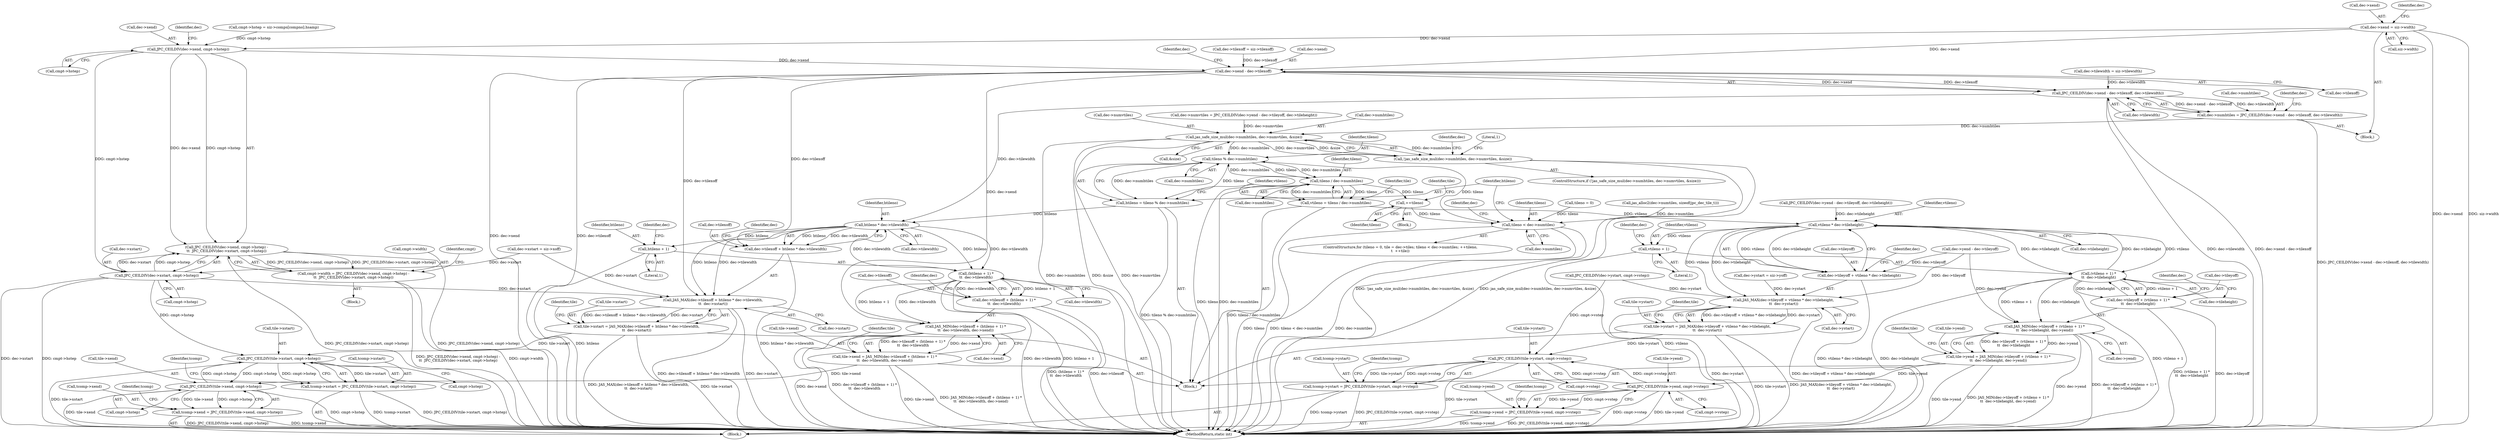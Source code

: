 digraph "0_jasper_ba2b9d000660313af7b692542afbd374c5685865_0@pointer" {
"1000136" [label="(Call,dec->xend = siz->width)"];
"1000285" [label="(Call,JPC_CEILDIV(dec->xend, cmpt->hstep))"];
"1000284" [label="(Call,JPC_CEILDIV(dec->xend, cmpt->hstep) -\n\t\t  JPC_CEILDIV(dec->xstart, cmpt->hstep))"];
"1000280" [label="(Call,cmpt->width = JPC_CEILDIV(dec->xend, cmpt->hstep) -\n\t\t  JPC_CEILDIV(dec->xstart, cmpt->hstep))"];
"1000292" [label="(Call,JPC_CEILDIV(dec->xstart, cmpt->hstep))"];
"1000463" [label="(Call,JAS_MAX(dec->tilexoff + htileno * dec->tilewidth,\n\t\t  dec->xstart))"];
"1000459" [label="(Call,tile->xstart = JAS_MAX(dec->tilexoff + htileno * dec->tilewidth,\n\t\t  dec->xstart))"];
"1000631" [label="(Call,JPC_CEILDIV(tile->xstart, cmpt->hstep))"];
"1000627" [label="(Call,tcomp->xstart = JPC_CEILDIV(tile->xstart, cmpt->hstep))"];
"1000653" [label="(Call,JPC_CEILDIV(tile->xend, cmpt->hstep))"];
"1000649" [label="(Call,tcomp->xend = JPC_CEILDIV(tile->xend, cmpt->hstep))"];
"1000338" [label="(Call,dec->xend - dec->tilexoff)"];
"1000337" [label="(Call,JPC_CEILDIV(dec->xend - dec->tilexoff, dec->tilewidth))"];
"1000333" [label="(Call,dec->numhtiles = JPC_CEILDIV(dec->xend - dec->tilexoff, dec->tilewidth))"];
"1000365" [label="(Call,jas_safe_size_mul(dec->numhtiles, dec->numvtiles, &size))"];
"1000364" [label="(Call,!jas_safe_size_mul(dec->numhtiles, dec->numvtiles, &size))"];
"1000437" [label="(Call,tileno % dec->numhtiles)"];
"1000435" [label="(Call,htileno = tileno % dec->numhtiles)"];
"1000468" [label="(Call,htileno * dec->tilewidth)"];
"1000464" [label="(Call,dec->tilexoff + htileno * dec->tilewidth)"];
"1000502" [label="(Call,(htileno + 1) *\n\t\t  dec->tilewidth)"];
"1000497" [label="(Call,JAS_MIN(dec->tilexoff + (htileno + 1) *\n\t\t  dec->tilewidth, dec->xend))"];
"1000493" [label="(Call,tile->xend = JAS_MIN(dec->tilexoff + (htileno + 1) *\n\t\t  dec->tilewidth, dec->xend))"];
"1000498" [label="(Call,dec->tilexoff + (htileno + 1) *\n\t\t  dec->tilewidth)"];
"1000503" [label="(Call,htileno + 1)"];
"1000444" [label="(Call,tileno / dec->numhtiles)"];
"1000430" [label="(Call,++tileno)"];
"1000424" [label="(Call,tileno < dec->numtiles)"];
"1000442" [label="(Call,vtileno = tileno / dec->numhtiles)"];
"1000485" [label="(Call,vtileno * dec->tileheight)"];
"1000480" [label="(Call,JAS_MAX(dec->tileyoff + vtileno * dec->tileheight,\n\t\t  dec->ystart))"];
"1000476" [label="(Call,tile->ystart = JAS_MAX(dec->tileyoff + vtileno * dec->tileheight,\n\t\t  dec->ystart))"];
"1000642" [label="(Call,JPC_CEILDIV(tile->ystart, cmpt->vstep))"];
"1000638" [label="(Call,tcomp->ystart = JPC_CEILDIV(tile->ystart, cmpt->vstep))"];
"1000664" [label="(Call,JPC_CEILDIV(tile->yend, cmpt->vstep))"];
"1000660" [label="(Call,tcomp->yend = JPC_CEILDIV(tile->yend, cmpt->vstep))"];
"1000481" [label="(Call,dec->tileyoff + vtileno * dec->tileheight)"];
"1000521" [label="(Call,(vtileno + 1) *\n\t\t  dec->tileheight)"];
"1000516" [label="(Call,JAS_MIN(dec->tileyoff + (vtileno + 1) *\n\t\t  dec->tileheight, dec->yend))"];
"1000512" [label="(Call,tile->yend = JAS_MIN(dec->tileyoff + (vtileno + 1) *\n\t\t  dec->tileheight, dec->yend))"];
"1000517" [label="(Call,dec->tileyoff + (vtileno + 1) *\n\t\t  dec->tileheight)"];
"1000522" [label="(Call,vtileno + 1)"];
"1000643" [label="(Call,tile->ystart)"];
"1000498" [label="(Call,dec->tilexoff + (htileno + 1) *\n\t\t  dec->tilewidth)"];
"1000482" [label="(Call,dec->tileyoff)"];
"1000435" [label="(Call,htileno = tileno % dec->numhtiles)"];
"1000494" [label="(Call,tile->xend)"];
"1000660" [label="(Call,tcomp->yend = JPC_CEILDIV(tile->yend, cmpt->vstep))"];
"1000284" [label="(Call,JPC_CEILDIV(dec->xend, cmpt->hstep) -\n\t\t  JPC_CEILDIV(dec->xstart, cmpt->hstep))"];
"1000481" [label="(Call,dec->tileyoff + vtileno * dec->tileheight)"];
"1000495" [label="(Identifier,tile)"];
"1000442" [label="(Call,vtileno = tileno / dec->numhtiles)"];
"1000348" [label="(Call,dec->numvtiles = JPC_CEILDIV(dec->yend - dec->tileyoff, dec->tileheight))"];
"1000404" [label="(Call,jas_alloc2(dec->numtiles, sizeof(jpc_dec_tile_t)))"];
"1000491" [label="(Identifier,dec)"];
"1000524" [label="(Literal,1)"];
"1000433" [label="(Identifier,tile)"];
"1000486" [label="(Identifier,vtileno)"];
"1000521" [label="(Call,(vtileno + 1) *\n\t\t  dec->tileheight)"];
"1000487" [label="(Call,dec->tileheight)"];
"1000507" [label="(Identifier,dec)"];
"1000463" [label="(Call,JAS_MAX(dec->tilexoff + htileno * dec->tilewidth,\n\t\t  dec->xstart))"];
"1000499" [label="(Call,dec->tilexoff)"];
"1000522" [label="(Call,vtileno + 1)"];
"1000661" [label="(Call,tcomp->yend)"];
"1000518" [label="(Call,dec->tileyoff)"];
"1000137" [label="(Call,dec->xend)"];
"1000289" [label="(Call,cmpt->hstep)"];
"1000129" [label="(Call,dec->ystart = siz->yoff)"];
"1000516" [label="(Call,JAS_MIN(dec->tileyoff + (vtileno + 1) *\n\t\t  dec->tileheight, dec->yend))"];
"1000628" [label="(Call,tcomp->xstart)"];
"1000337" [label="(Call,JPC_CEILDIV(dec->xend - dec->tilexoff, dec->tilewidth))"];
"1000478" [label="(Identifier,tile)"];
"1000333" [label="(Call,dec->numhtiles = JPC_CEILDIV(dec->xend - dec->tilexoff, dec->tilewidth))"];
"1000424" [label="(Call,tileno < dec->numtiles)"];
"1000311" [label="(Call,JPC_CEILDIV(dec->ystart, cmpt->vstep))"];
"1000292" [label="(Call,JPC_CEILDIV(dec->xstart, cmpt->hstep))"];
"1000377" [label="(Literal,1)"];
"1000445" [label="(Identifier,tileno)"];
"1000465" [label="(Call,dec->tilexoff)"];
"1000505" [label="(Literal,1)"];
"1000688" [label="(MethodReturn,static int)"];
"1000280" [label="(Call,cmpt->width = JPC_CEILDIV(dec->xend, cmpt->hstep) -\n\t\t  JPC_CEILDIV(dec->xstart, cmpt->hstep))"];
"1000665" [label="(Call,tile->yend)"];
"1000474" [label="(Identifier,dec)"];
"1000529" [label="(Identifier,dec)"];
"1000446" [label="(Call,dec->numhtiles)"];
"1000635" [label="(Call,cmpt->hstep)"];
"1000451" [label="(Identifier,tile)"];
"1000649" [label="(Call,tcomp->xend = JPC_CEILDIV(tile->xend, cmpt->hstep))"];
"1000642" [label="(Call,JPC_CEILDIV(tile->ystart, cmpt->vstep))"];
"1000434" [label="(Block,)"];
"1000638" [label="(Call,tcomp->ystart = JPC_CEILDIV(tile->ystart, cmpt->vstep))"];
"1000509" [label="(Call,dec->xend)"];
"1000470" [label="(Call,dec->tilewidth)"];
"1000352" [label="(Call,JPC_CEILDIV(dec->yend - dec->tileyoff, dec->tileheight))"];
"1000476" [label="(Call,tile->ystart = JAS_MAX(dec->tileyoff + vtileno * dec->tileheight,\n\t\t  dec->ystart))"];
"1000429" [label="(Block,)"];
"1000459" [label="(Call,tile->xstart = JAS_MAX(dec->tilexoff + htileno * dec->tilewidth,\n\t\t  dec->xstart))"];
"1000334" [label="(Call,dec->numhtiles)"];
"1000650" [label="(Call,tcomp->xend)"];
"1000469" [label="(Identifier,htileno)"];
"1000473" [label="(Call,dec->xstart)"];
"1000533" [label="(Identifier,tile)"];
"1000490" [label="(Call,dec->ystart)"];
"1000438" [label="(Identifier,tileno)"];
"1000430" [label="(Call,++tileno)"];
"1000285" [label="(Call,JPC_CEILDIV(dec->xend, cmpt->hstep))"];
"1000526" [label="(Identifier,dec)"];
"1000504" [label="(Identifier,htileno)"];
"1000611" [label="(Block,)"];
"1000460" [label="(Call,tile->xstart)"];
"1000678" [label="(Identifier,dec)"];
"1000140" [label="(Call,siz->width)"];
"1000301" [label="(Identifier,cmpt)"];
"1000345" [label="(Call,dec->tilewidth)"];
"1000122" [label="(Call,dec->xstart = siz->xoff)"];
"1000380" [label="(Identifier,dec)"];
"1000414" [label="(ControlStructure,for (tileno = 0, tile = dec->tiles; tileno < dec->numtiles; ++tileno,\n\t  ++tile))"];
"1000662" [label="(Identifier,tcomp)"];
"1000493" [label="(Call,tile->xend = JAS_MIN(dec->tilexoff + (htileno + 1) *\n\t\t  dec->tilewidth, dec->xend))"];
"1000363" [label="(ControlStructure,if (!jas_safe_size_mul(dec->numhtiles, dec->numvtiles, &size)))"];
"1000632" [label="(Call,tile->xstart)"];
"1000444" [label="(Call,tileno / dec->numhtiles)"];
"1000480" [label="(Call,JAS_MAX(dec->tileyoff + vtileno * dec->tileheight,\n\t\t  dec->ystart))"];
"1000426" [label="(Call,dec->numtiles)"];
"1000364" [label="(Call,!jas_safe_size_mul(dec->numhtiles, dec->numvtiles, &size))"];
"1000657" [label="(Call,cmpt->hstep)"];
"1000512" [label="(Call,tile->yend = JAS_MIN(dec->tileyoff + (vtileno + 1) *\n\t\t  dec->tileheight, dec->yend))"];
"1000664" [label="(Call,JPC_CEILDIV(tile->yend, cmpt->vstep))"];
"1000366" [label="(Call,dec->numhtiles)"];
"1000651" [label="(Identifier,tcomp)"];
"1000668" [label="(Call,cmpt->vstep)"];
"1000640" [label="(Identifier,tcomp)"];
"1000339" [label="(Call,dec->xend)"];
"1000523" [label="(Identifier,vtileno)"];
"1000631" [label="(Call,JPC_CEILDIV(tile->xstart, cmpt->hstep))"];
"1000350" [label="(Identifier,dec)"];
"1000431" [label="(Identifier,tileno)"];
"1000497" [label="(Call,JAS_MIN(dec->tilexoff + (htileno + 1) *\n\t\t  dec->tilewidth, dec->xend))"];
"1000627" [label="(Call,tcomp->xstart = JPC_CEILDIV(tile->xstart, cmpt->hstep))"];
"1000639" [label="(Call,tcomp->ystart)"];
"1000258" [label="(Call,cmpt->hstep = siz->comps[compno].hsamp)"];
"1000653" [label="(Call,JPC_CEILDIV(tile->xend, cmpt->hstep))"];
"1000346" [label="(Identifier,dec)"];
"1000281" [label="(Call,cmpt->width)"];
"1000164" [label="(Call,dec->tilexoff = siz->tilexoff)"];
"1000436" [label="(Identifier,htileno)"];
"1000296" [label="(Call,cmpt->hstep)"];
"1000235" [label="(Block,)"];
"1000525" [label="(Call,dec->tileheight)"];
"1000513" [label="(Call,tile->yend)"];
"1000437" [label="(Call,tileno % dec->numhtiles)"];
"1000485" [label="(Call,vtileno * dec->tileheight)"];
"1000293" [label="(Call,dec->xstart)"];
"1000654" [label="(Call,tile->xend)"];
"1000464" [label="(Call,dec->tilexoff + htileno * dec->tilewidth)"];
"1000365" [label="(Call,jas_safe_size_mul(dec->numhtiles, dec->numvtiles, &size))"];
"1000286" [label="(Call,dec->xend)"];
"1000514" [label="(Identifier,tile)"];
"1000502" [label="(Call,(htileno + 1) *\n\t\t  dec->tilewidth)"];
"1000517" [label="(Call,dec->tileyoff + (vtileno + 1) *\n\t\t  dec->tileheight)"];
"1000294" [label="(Identifier,dec)"];
"1000338" [label="(Call,dec->xend - dec->tilexoff)"];
"1000468" [label="(Call,htileno * dec->tilewidth)"];
"1000425" [label="(Identifier,tileno)"];
"1000342" [label="(Call,dec->tilexoff)"];
"1000369" [label="(Call,dec->numvtiles)"];
"1000150" [label="(Call,dec->tilewidth = siz->tilewidth)"];
"1000136" [label="(Call,dec->xend = siz->width)"];
"1000673" [label="(Identifier,tcomp)"];
"1000372" [label="(Call,&size)"];
"1000503" [label="(Call,htileno + 1)"];
"1000506" [label="(Call,dec->tilewidth)"];
"1000646" [label="(Call,cmpt->vstep)"];
"1000477" [label="(Call,tile->ystart)"];
"1000510" [label="(Identifier,dec)"];
"1000416" [label="(Call,tileno = 0)"];
"1000104" [label="(Block,)"];
"1000439" [label="(Call,dec->numhtiles)"];
"1000353" [label="(Call,dec->yend - dec->tileyoff)"];
"1000528" [label="(Call,dec->yend)"];
"1000443" [label="(Identifier,vtileno)"];
"1000145" [label="(Identifier,dec)"];
"1000136" -> "1000104"  [label="AST: "];
"1000136" -> "1000140"  [label="CFG: "];
"1000137" -> "1000136"  [label="AST: "];
"1000140" -> "1000136"  [label="AST: "];
"1000145" -> "1000136"  [label="CFG: "];
"1000136" -> "1000688"  [label="DDG: siz->width"];
"1000136" -> "1000688"  [label="DDG: dec->xend"];
"1000136" -> "1000285"  [label="DDG: dec->xend"];
"1000136" -> "1000338"  [label="DDG: dec->xend"];
"1000285" -> "1000284"  [label="AST: "];
"1000285" -> "1000289"  [label="CFG: "];
"1000286" -> "1000285"  [label="AST: "];
"1000289" -> "1000285"  [label="AST: "];
"1000294" -> "1000285"  [label="CFG: "];
"1000285" -> "1000284"  [label="DDG: dec->xend"];
"1000285" -> "1000284"  [label="DDG: cmpt->hstep"];
"1000258" -> "1000285"  [label="DDG: cmpt->hstep"];
"1000285" -> "1000292"  [label="DDG: cmpt->hstep"];
"1000285" -> "1000338"  [label="DDG: dec->xend"];
"1000284" -> "1000280"  [label="AST: "];
"1000284" -> "1000292"  [label="CFG: "];
"1000292" -> "1000284"  [label="AST: "];
"1000280" -> "1000284"  [label="CFG: "];
"1000284" -> "1000688"  [label="DDG: JPC_CEILDIV(dec->xstart, cmpt->hstep)"];
"1000284" -> "1000688"  [label="DDG: JPC_CEILDIV(dec->xend, cmpt->hstep)"];
"1000284" -> "1000280"  [label="DDG: JPC_CEILDIV(dec->xend, cmpt->hstep)"];
"1000284" -> "1000280"  [label="DDG: JPC_CEILDIV(dec->xstart, cmpt->hstep)"];
"1000292" -> "1000284"  [label="DDG: dec->xstart"];
"1000292" -> "1000284"  [label="DDG: cmpt->hstep"];
"1000280" -> "1000235"  [label="AST: "];
"1000281" -> "1000280"  [label="AST: "];
"1000301" -> "1000280"  [label="CFG: "];
"1000280" -> "1000688"  [label="DDG: JPC_CEILDIV(dec->xend, cmpt->hstep) -\n\t\t  JPC_CEILDIV(dec->xstart, cmpt->hstep)"];
"1000280" -> "1000688"  [label="DDG: cmpt->width"];
"1000292" -> "1000296"  [label="CFG: "];
"1000293" -> "1000292"  [label="AST: "];
"1000296" -> "1000292"  [label="AST: "];
"1000292" -> "1000688"  [label="DDG: dec->xstart"];
"1000292" -> "1000688"  [label="DDG: cmpt->hstep"];
"1000122" -> "1000292"  [label="DDG: dec->xstart"];
"1000292" -> "1000463"  [label="DDG: dec->xstart"];
"1000292" -> "1000631"  [label="DDG: cmpt->hstep"];
"1000463" -> "1000459"  [label="AST: "];
"1000463" -> "1000473"  [label="CFG: "];
"1000464" -> "1000463"  [label="AST: "];
"1000473" -> "1000463"  [label="AST: "];
"1000459" -> "1000463"  [label="CFG: "];
"1000463" -> "1000688"  [label="DDG: dec->tilexoff + htileno * dec->tilewidth"];
"1000463" -> "1000688"  [label="DDG: dec->xstart"];
"1000463" -> "1000459"  [label="DDG: dec->tilexoff + htileno * dec->tilewidth"];
"1000463" -> "1000459"  [label="DDG: dec->xstart"];
"1000338" -> "1000463"  [label="DDG: dec->tilexoff"];
"1000468" -> "1000463"  [label="DDG: htileno"];
"1000468" -> "1000463"  [label="DDG: dec->tilewidth"];
"1000122" -> "1000463"  [label="DDG: dec->xstart"];
"1000459" -> "1000434"  [label="AST: "];
"1000460" -> "1000459"  [label="AST: "];
"1000478" -> "1000459"  [label="CFG: "];
"1000459" -> "1000688"  [label="DDG: tile->xstart"];
"1000459" -> "1000688"  [label="DDG: JAS_MAX(dec->tilexoff + htileno * dec->tilewidth,\n\t\t  dec->xstart)"];
"1000459" -> "1000631"  [label="DDG: tile->xstart"];
"1000631" -> "1000627"  [label="AST: "];
"1000631" -> "1000635"  [label="CFG: "];
"1000632" -> "1000631"  [label="AST: "];
"1000635" -> "1000631"  [label="AST: "];
"1000627" -> "1000631"  [label="CFG: "];
"1000631" -> "1000688"  [label="DDG: tile->xstart"];
"1000631" -> "1000627"  [label="DDG: tile->xstart"];
"1000631" -> "1000627"  [label="DDG: cmpt->hstep"];
"1000653" -> "1000631"  [label="DDG: cmpt->hstep"];
"1000631" -> "1000653"  [label="DDG: cmpt->hstep"];
"1000627" -> "1000611"  [label="AST: "];
"1000628" -> "1000627"  [label="AST: "];
"1000640" -> "1000627"  [label="CFG: "];
"1000627" -> "1000688"  [label="DDG: JPC_CEILDIV(tile->xstart, cmpt->hstep)"];
"1000627" -> "1000688"  [label="DDG: tcomp->xstart"];
"1000653" -> "1000649"  [label="AST: "];
"1000653" -> "1000657"  [label="CFG: "];
"1000654" -> "1000653"  [label="AST: "];
"1000657" -> "1000653"  [label="AST: "];
"1000649" -> "1000653"  [label="CFG: "];
"1000653" -> "1000688"  [label="DDG: cmpt->hstep"];
"1000653" -> "1000688"  [label="DDG: tile->xend"];
"1000653" -> "1000649"  [label="DDG: tile->xend"];
"1000653" -> "1000649"  [label="DDG: cmpt->hstep"];
"1000493" -> "1000653"  [label="DDG: tile->xend"];
"1000649" -> "1000611"  [label="AST: "];
"1000650" -> "1000649"  [label="AST: "];
"1000662" -> "1000649"  [label="CFG: "];
"1000649" -> "1000688"  [label="DDG: tcomp->xend"];
"1000649" -> "1000688"  [label="DDG: JPC_CEILDIV(tile->xend, cmpt->hstep)"];
"1000338" -> "1000337"  [label="AST: "];
"1000338" -> "1000342"  [label="CFG: "];
"1000339" -> "1000338"  [label="AST: "];
"1000342" -> "1000338"  [label="AST: "];
"1000346" -> "1000338"  [label="CFG: "];
"1000338" -> "1000688"  [label="DDG: dec->xend"];
"1000338" -> "1000688"  [label="DDG: dec->tilexoff"];
"1000338" -> "1000337"  [label="DDG: dec->xend"];
"1000338" -> "1000337"  [label="DDG: dec->tilexoff"];
"1000164" -> "1000338"  [label="DDG: dec->tilexoff"];
"1000338" -> "1000464"  [label="DDG: dec->tilexoff"];
"1000338" -> "1000497"  [label="DDG: dec->xend"];
"1000337" -> "1000333"  [label="AST: "];
"1000337" -> "1000345"  [label="CFG: "];
"1000345" -> "1000337"  [label="AST: "];
"1000333" -> "1000337"  [label="CFG: "];
"1000337" -> "1000688"  [label="DDG: dec->xend - dec->tilexoff"];
"1000337" -> "1000688"  [label="DDG: dec->tilewidth"];
"1000337" -> "1000333"  [label="DDG: dec->xend - dec->tilexoff"];
"1000337" -> "1000333"  [label="DDG: dec->tilewidth"];
"1000150" -> "1000337"  [label="DDG: dec->tilewidth"];
"1000337" -> "1000468"  [label="DDG: dec->tilewidth"];
"1000333" -> "1000104"  [label="AST: "];
"1000334" -> "1000333"  [label="AST: "];
"1000350" -> "1000333"  [label="CFG: "];
"1000333" -> "1000688"  [label="DDG: JPC_CEILDIV(dec->xend - dec->tilexoff, dec->tilewidth)"];
"1000333" -> "1000365"  [label="DDG: dec->numhtiles"];
"1000365" -> "1000364"  [label="AST: "];
"1000365" -> "1000372"  [label="CFG: "];
"1000366" -> "1000365"  [label="AST: "];
"1000369" -> "1000365"  [label="AST: "];
"1000372" -> "1000365"  [label="AST: "];
"1000364" -> "1000365"  [label="CFG: "];
"1000365" -> "1000688"  [label="DDG: dec->numvtiles"];
"1000365" -> "1000688"  [label="DDG: dec->numhtiles"];
"1000365" -> "1000688"  [label="DDG: &size"];
"1000365" -> "1000364"  [label="DDG: dec->numhtiles"];
"1000365" -> "1000364"  [label="DDG: dec->numvtiles"];
"1000365" -> "1000364"  [label="DDG: &size"];
"1000348" -> "1000365"  [label="DDG: dec->numvtiles"];
"1000365" -> "1000437"  [label="DDG: dec->numhtiles"];
"1000364" -> "1000363"  [label="AST: "];
"1000377" -> "1000364"  [label="CFG: "];
"1000380" -> "1000364"  [label="CFG: "];
"1000364" -> "1000688"  [label="DDG: jas_safe_size_mul(dec->numhtiles, dec->numvtiles, &size)"];
"1000364" -> "1000688"  [label="DDG: !jas_safe_size_mul(dec->numhtiles, dec->numvtiles, &size)"];
"1000437" -> "1000435"  [label="AST: "];
"1000437" -> "1000439"  [label="CFG: "];
"1000438" -> "1000437"  [label="AST: "];
"1000439" -> "1000437"  [label="AST: "];
"1000435" -> "1000437"  [label="CFG: "];
"1000437" -> "1000435"  [label="DDG: tileno"];
"1000437" -> "1000435"  [label="DDG: dec->numhtiles"];
"1000424" -> "1000437"  [label="DDG: tileno"];
"1000444" -> "1000437"  [label="DDG: dec->numhtiles"];
"1000437" -> "1000444"  [label="DDG: tileno"];
"1000437" -> "1000444"  [label="DDG: dec->numhtiles"];
"1000435" -> "1000434"  [label="AST: "];
"1000436" -> "1000435"  [label="AST: "];
"1000443" -> "1000435"  [label="CFG: "];
"1000435" -> "1000688"  [label="DDG: tileno % dec->numhtiles"];
"1000435" -> "1000468"  [label="DDG: htileno"];
"1000468" -> "1000464"  [label="AST: "];
"1000468" -> "1000470"  [label="CFG: "];
"1000469" -> "1000468"  [label="AST: "];
"1000470" -> "1000468"  [label="AST: "];
"1000464" -> "1000468"  [label="CFG: "];
"1000468" -> "1000464"  [label="DDG: htileno"];
"1000468" -> "1000464"  [label="DDG: dec->tilewidth"];
"1000502" -> "1000468"  [label="DDG: dec->tilewidth"];
"1000468" -> "1000502"  [label="DDG: htileno"];
"1000468" -> "1000502"  [label="DDG: dec->tilewidth"];
"1000468" -> "1000503"  [label="DDG: htileno"];
"1000465" -> "1000464"  [label="AST: "];
"1000474" -> "1000464"  [label="CFG: "];
"1000464" -> "1000688"  [label="DDG: htileno * dec->tilewidth"];
"1000502" -> "1000498"  [label="AST: "];
"1000502" -> "1000506"  [label="CFG: "];
"1000503" -> "1000502"  [label="AST: "];
"1000506" -> "1000502"  [label="AST: "];
"1000498" -> "1000502"  [label="CFG: "];
"1000502" -> "1000688"  [label="DDG: dec->tilewidth"];
"1000502" -> "1000688"  [label="DDG: htileno + 1"];
"1000502" -> "1000497"  [label="DDG: htileno + 1"];
"1000502" -> "1000497"  [label="DDG: dec->tilewidth"];
"1000502" -> "1000498"  [label="DDG: htileno + 1"];
"1000502" -> "1000498"  [label="DDG: dec->tilewidth"];
"1000497" -> "1000493"  [label="AST: "];
"1000497" -> "1000509"  [label="CFG: "];
"1000498" -> "1000497"  [label="AST: "];
"1000509" -> "1000497"  [label="AST: "];
"1000493" -> "1000497"  [label="CFG: "];
"1000497" -> "1000688"  [label="DDG: dec->xend"];
"1000497" -> "1000688"  [label="DDG: dec->tilexoff + (htileno + 1) *\n\t\t  dec->tilewidth"];
"1000497" -> "1000493"  [label="DDG: dec->tilexoff + (htileno + 1) *\n\t\t  dec->tilewidth"];
"1000497" -> "1000493"  [label="DDG: dec->xend"];
"1000493" -> "1000434"  [label="AST: "];
"1000494" -> "1000493"  [label="AST: "];
"1000514" -> "1000493"  [label="CFG: "];
"1000493" -> "1000688"  [label="DDG: tile->xend"];
"1000493" -> "1000688"  [label="DDG: JAS_MIN(dec->tilexoff + (htileno + 1) *\n\t\t  dec->tilewidth, dec->xend)"];
"1000499" -> "1000498"  [label="AST: "];
"1000510" -> "1000498"  [label="CFG: "];
"1000498" -> "1000688"  [label="DDG: (htileno + 1) *\n\t\t  dec->tilewidth"];
"1000498" -> "1000688"  [label="DDG: dec->tilexoff"];
"1000503" -> "1000505"  [label="CFG: "];
"1000504" -> "1000503"  [label="AST: "];
"1000505" -> "1000503"  [label="AST: "];
"1000507" -> "1000503"  [label="CFG: "];
"1000503" -> "1000688"  [label="DDG: htileno"];
"1000444" -> "1000442"  [label="AST: "];
"1000444" -> "1000446"  [label="CFG: "];
"1000445" -> "1000444"  [label="AST: "];
"1000446" -> "1000444"  [label="AST: "];
"1000442" -> "1000444"  [label="CFG: "];
"1000444" -> "1000688"  [label="DDG: dec->numhtiles"];
"1000444" -> "1000688"  [label="DDG: tileno"];
"1000444" -> "1000430"  [label="DDG: tileno"];
"1000444" -> "1000442"  [label="DDG: tileno"];
"1000444" -> "1000442"  [label="DDG: dec->numhtiles"];
"1000430" -> "1000429"  [label="AST: "];
"1000430" -> "1000431"  [label="CFG: "];
"1000431" -> "1000430"  [label="AST: "];
"1000433" -> "1000430"  [label="CFG: "];
"1000430" -> "1000424"  [label="DDG: tileno"];
"1000424" -> "1000414"  [label="AST: "];
"1000424" -> "1000426"  [label="CFG: "];
"1000425" -> "1000424"  [label="AST: "];
"1000426" -> "1000424"  [label="AST: "];
"1000436" -> "1000424"  [label="CFG: "];
"1000678" -> "1000424"  [label="CFG: "];
"1000424" -> "1000688"  [label="DDG: dec->numtiles"];
"1000424" -> "1000688"  [label="DDG: tileno"];
"1000424" -> "1000688"  [label="DDG: tileno < dec->numtiles"];
"1000416" -> "1000424"  [label="DDG: tileno"];
"1000404" -> "1000424"  [label="DDG: dec->numtiles"];
"1000442" -> "1000434"  [label="AST: "];
"1000443" -> "1000442"  [label="AST: "];
"1000451" -> "1000442"  [label="CFG: "];
"1000442" -> "1000688"  [label="DDG: tileno / dec->numhtiles"];
"1000442" -> "1000485"  [label="DDG: vtileno"];
"1000485" -> "1000481"  [label="AST: "];
"1000485" -> "1000487"  [label="CFG: "];
"1000486" -> "1000485"  [label="AST: "];
"1000487" -> "1000485"  [label="AST: "];
"1000481" -> "1000485"  [label="CFG: "];
"1000485" -> "1000480"  [label="DDG: vtileno"];
"1000485" -> "1000480"  [label="DDG: dec->tileheight"];
"1000485" -> "1000481"  [label="DDG: vtileno"];
"1000485" -> "1000481"  [label="DDG: dec->tileheight"];
"1000521" -> "1000485"  [label="DDG: dec->tileheight"];
"1000352" -> "1000485"  [label="DDG: dec->tileheight"];
"1000485" -> "1000521"  [label="DDG: vtileno"];
"1000485" -> "1000521"  [label="DDG: dec->tileheight"];
"1000485" -> "1000522"  [label="DDG: vtileno"];
"1000480" -> "1000476"  [label="AST: "];
"1000480" -> "1000490"  [label="CFG: "];
"1000481" -> "1000480"  [label="AST: "];
"1000490" -> "1000480"  [label="AST: "];
"1000476" -> "1000480"  [label="CFG: "];
"1000480" -> "1000688"  [label="DDG: dec->ystart"];
"1000480" -> "1000688"  [label="DDG: dec->tileyoff + vtileno * dec->tileheight"];
"1000480" -> "1000476"  [label="DDG: dec->tileyoff + vtileno * dec->tileheight"];
"1000480" -> "1000476"  [label="DDG: dec->ystart"];
"1000353" -> "1000480"  [label="DDG: dec->tileyoff"];
"1000129" -> "1000480"  [label="DDG: dec->ystart"];
"1000311" -> "1000480"  [label="DDG: dec->ystart"];
"1000476" -> "1000434"  [label="AST: "];
"1000477" -> "1000476"  [label="AST: "];
"1000495" -> "1000476"  [label="CFG: "];
"1000476" -> "1000688"  [label="DDG: tile->ystart"];
"1000476" -> "1000688"  [label="DDG: JAS_MAX(dec->tileyoff + vtileno * dec->tileheight,\n\t\t  dec->ystart)"];
"1000476" -> "1000642"  [label="DDG: tile->ystart"];
"1000642" -> "1000638"  [label="AST: "];
"1000642" -> "1000646"  [label="CFG: "];
"1000643" -> "1000642"  [label="AST: "];
"1000646" -> "1000642"  [label="AST: "];
"1000638" -> "1000642"  [label="CFG: "];
"1000642" -> "1000688"  [label="DDG: tile->ystart"];
"1000642" -> "1000638"  [label="DDG: tile->ystart"];
"1000642" -> "1000638"  [label="DDG: cmpt->vstep"];
"1000311" -> "1000642"  [label="DDG: cmpt->vstep"];
"1000664" -> "1000642"  [label="DDG: cmpt->vstep"];
"1000642" -> "1000664"  [label="DDG: cmpt->vstep"];
"1000638" -> "1000611"  [label="AST: "];
"1000639" -> "1000638"  [label="AST: "];
"1000651" -> "1000638"  [label="CFG: "];
"1000638" -> "1000688"  [label="DDG: tcomp->ystart"];
"1000638" -> "1000688"  [label="DDG: JPC_CEILDIV(tile->ystart, cmpt->vstep)"];
"1000664" -> "1000660"  [label="AST: "];
"1000664" -> "1000668"  [label="CFG: "];
"1000665" -> "1000664"  [label="AST: "];
"1000668" -> "1000664"  [label="AST: "];
"1000660" -> "1000664"  [label="CFG: "];
"1000664" -> "1000688"  [label="DDG: cmpt->vstep"];
"1000664" -> "1000688"  [label="DDG: tile->yend"];
"1000664" -> "1000660"  [label="DDG: tile->yend"];
"1000664" -> "1000660"  [label="DDG: cmpt->vstep"];
"1000512" -> "1000664"  [label="DDG: tile->yend"];
"1000660" -> "1000611"  [label="AST: "];
"1000661" -> "1000660"  [label="AST: "];
"1000673" -> "1000660"  [label="CFG: "];
"1000660" -> "1000688"  [label="DDG: JPC_CEILDIV(tile->yend, cmpt->vstep)"];
"1000660" -> "1000688"  [label="DDG: tcomp->yend"];
"1000482" -> "1000481"  [label="AST: "];
"1000491" -> "1000481"  [label="CFG: "];
"1000481" -> "1000688"  [label="DDG: vtileno * dec->tileheight"];
"1000353" -> "1000481"  [label="DDG: dec->tileyoff"];
"1000521" -> "1000517"  [label="AST: "];
"1000521" -> "1000525"  [label="CFG: "];
"1000522" -> "1000521"  [label="AST: "];
"1000525" -> "1000521"  [label="AST: "];
"1000517" -> "1000521"  [label="CFG: "];
"1000521" -> "1000688"  [label="DDG: dec->tileheight"];
"1000521" -> "1000688"  [label="DDG: vtileno + 1"];
"1000521" -> "1000516"  [label="DDG: vtileno + 1"];
"1000521" -> "1000516"  [label="DDG: dec->tileheight"];
"1000521" -> "1000517"  [label="DDG: vtileno + 1"];
"1000521" -> "1000517"  [label="DDG: dec->tileheight"];
"1000516" -> "1000512"  [label="AST: "];
"1000516" -> "1000528"  [label="CFG: "];
"1000517" -> "1000516"  [label="AST: "];
"1000528" -> "1000516"  [label="AST: "];
"1000512" -> "1000516"  [label="CFG: "];
"1000516" -> "1000688"  [label="DDG: dec->yend"];
"1000516" -> "1000688"  [label="DDG: dec->tileyoff + (vtileno + 1) *\n\t\t  dec->tileheight"];
"1000516" -> "1000512"  [label="DDG: dec->tileyoff + (vtileno + 1) *\n\t\t  dec->tileheight"];
"1000516" -> "1000512"  [label="DDG: dec->yend"];
"1000353" -> "1000516"  [label="DDG: dec->yend"];
"1000512" -> "1000434"  [label="AST: "];
"1000513" -> "1000512"  [label="AST: "];
"1000533" -> "1000512"  [label="CFG: "];
"1000512" -> "1000688"  [label="DDG: tile->yend"];
"1000512" -> "1000688"  [label="DDG: JAS_MIN(dec->tileyoff + (vtileno + 1) *\n\t\t  dec->tileheight, dec->yend)"];
"1000518" -> "1000517"  [label="AST: "];
"1000529" -> "1000517"  [label="CFG: "];
"1000517" -> "1000688"  [label="DDG: dec->tileyoff"];
"1000517" -> "1000688"  [label="DDG: (vtileno + 1) *\n\t\t  dec->tileheight"];
"1000522" -> "1000524"  [label="CFG: "];
"1000523" -> "1000522"  [label="AST: "];
"1000524" -> "1000522"  [label="AST: "];
"1000526" -> "1000522"  [label="CFG: "];
"1000522" -> "1000688"  [label="DDG: vtileno"];
}
